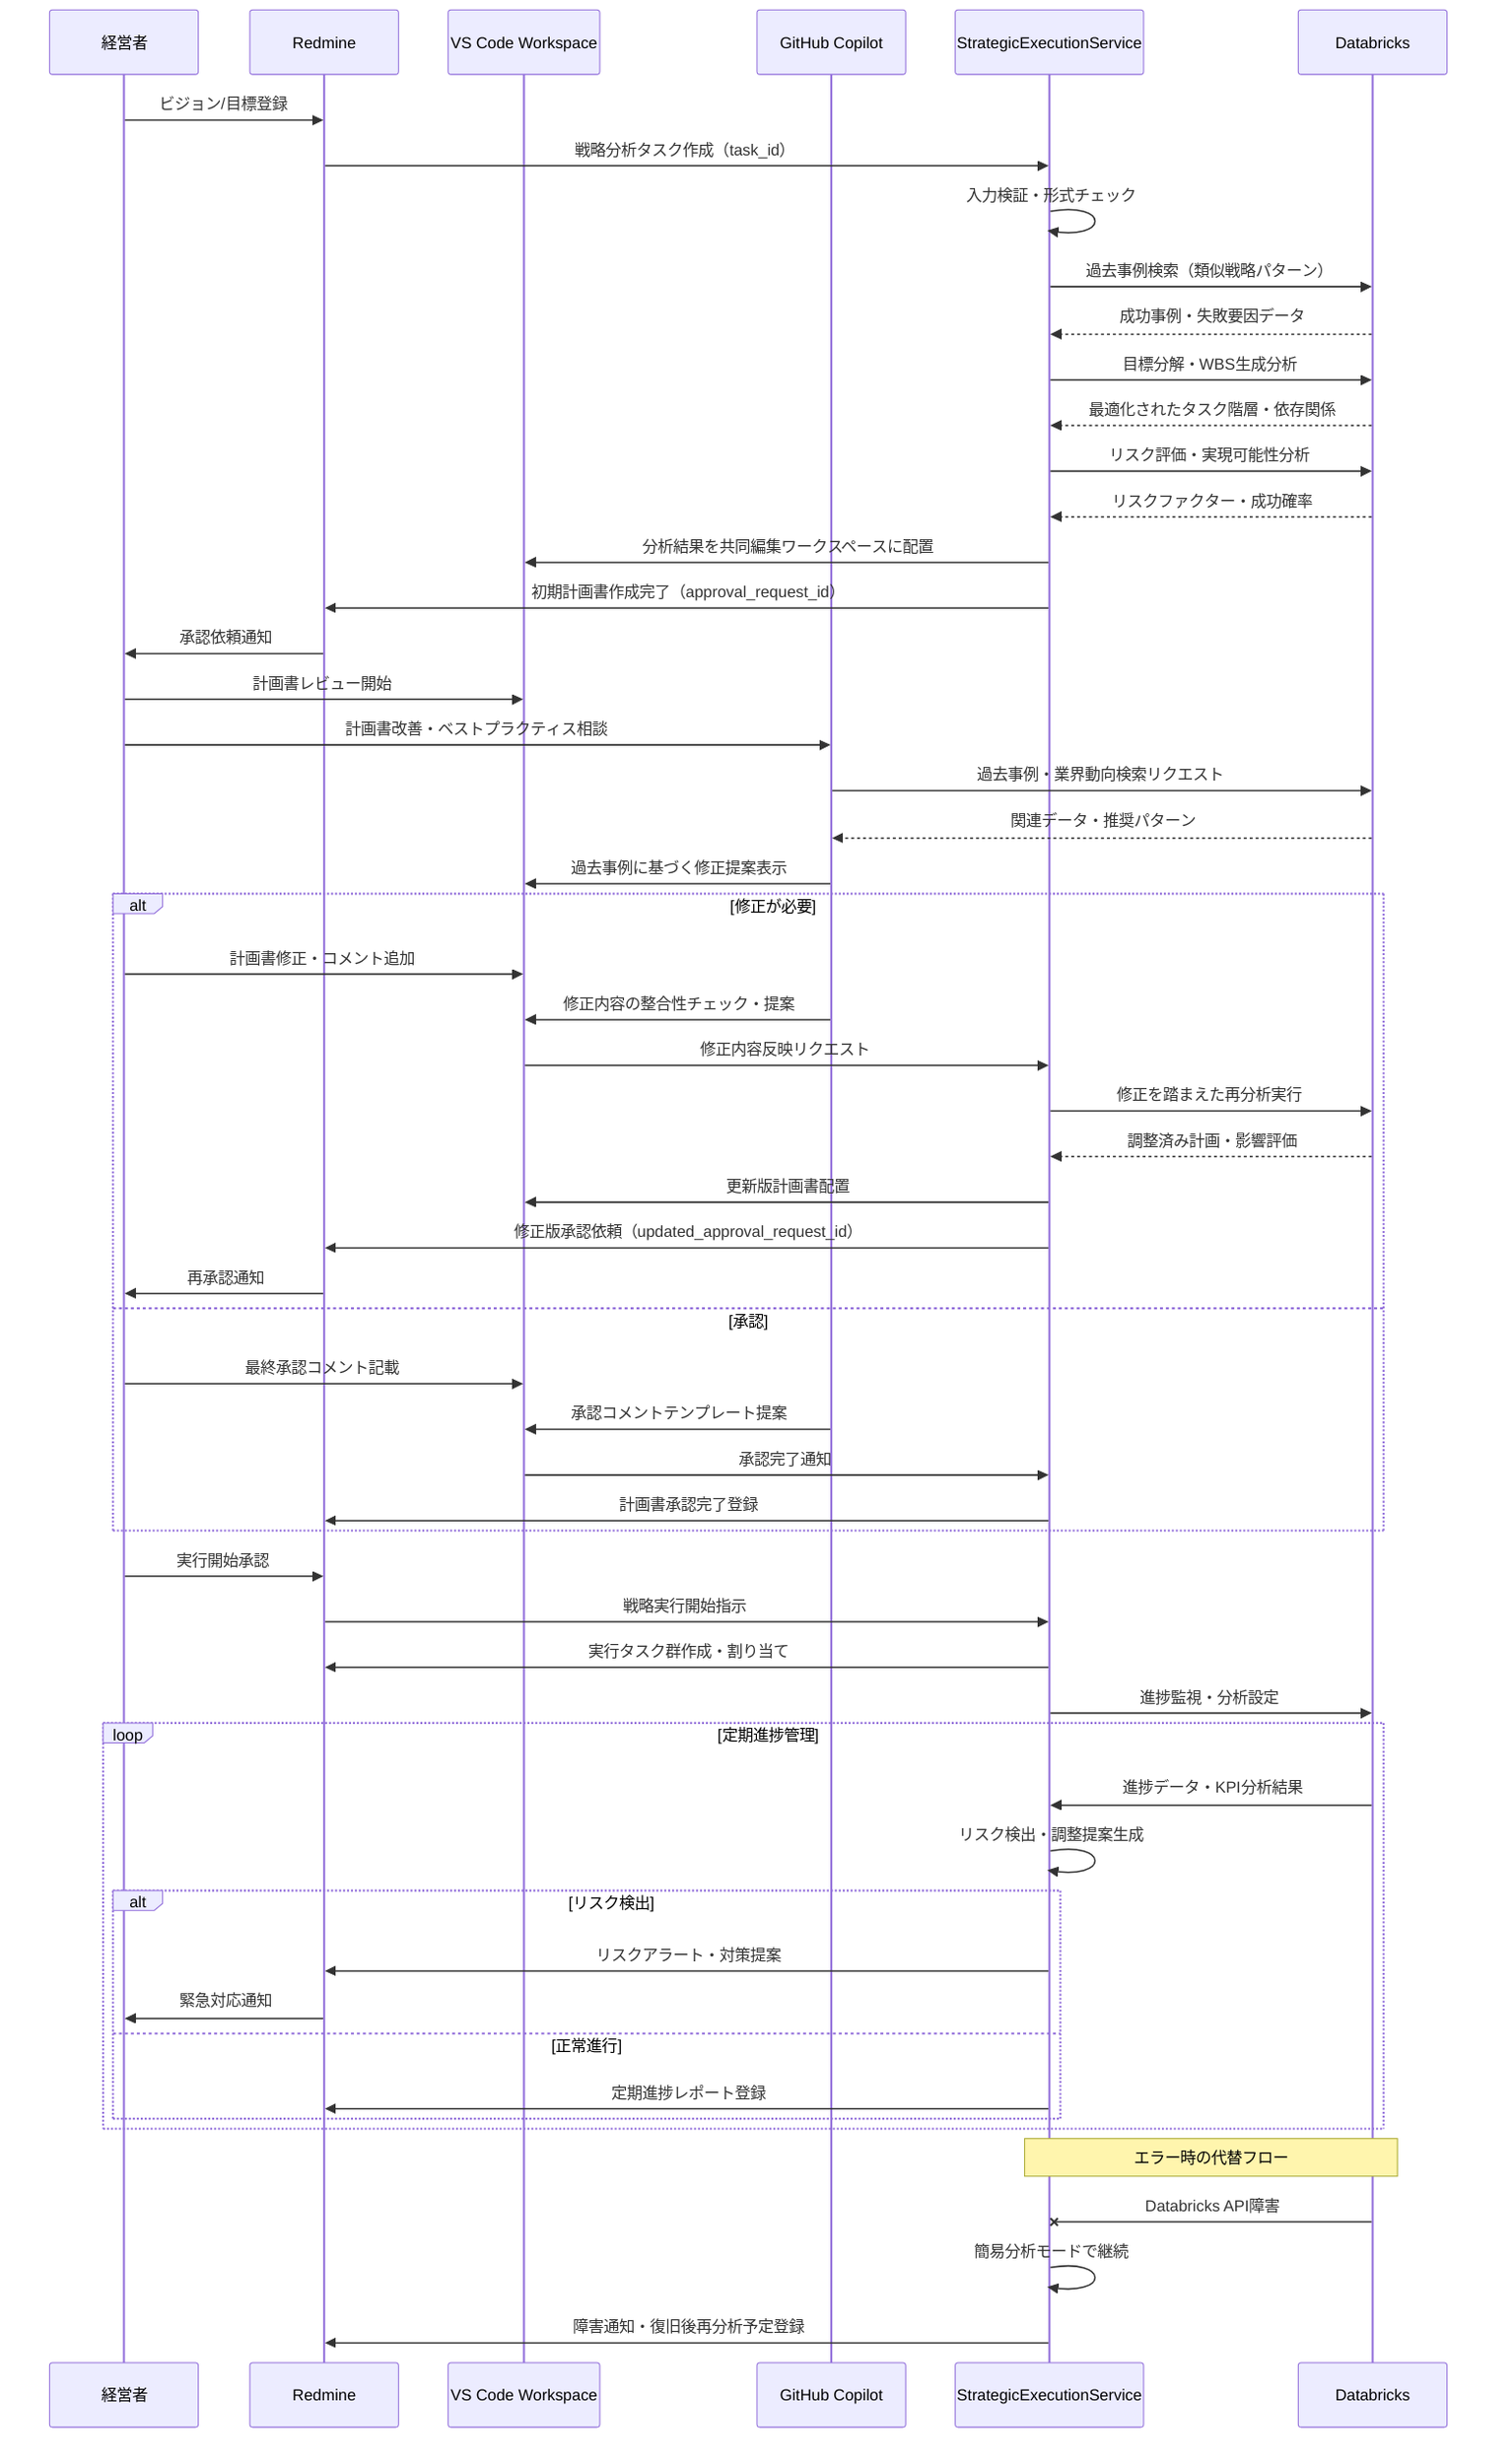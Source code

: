 %% 034230 シーケンス図（StrategicExecutionService）
%% UC-01: 戦略実行管理の詳細フロー
sequenceDiagram
    participant E as 経営者
    participant R as Redmine
    participant V as VS Code Workspace
    participant C as GitHub Copilot
    participant S as StrategicExecutionService
    participant D as Databricks
    
    %% Phase 1: ビジョン登録・初期分析
    E->>R: ビジョン/目標登録
    R->>S: 戦略分析タスク作成（task_id）
    S->>S: 入力検証・形式チェック
    S->>D: 過去事例検索（類似戦略パターン）
    D-->>S: 成功事例・失敗要因データ
    S->>D: 目標分解・WBS生成分析
    D-->>S: 最適化されたタスク階層・依存関係
    S->>D: リスク評価・実現可能性分析
    D-->>S: リスクファクター・成功確率
    S->>V: 分析結果を共同編集ワークスペースに配置
    S->>R: 初期計画書作成完了（approval_request_id）
    R->>E: 承認依頼通知
    
    %% Phase 2: 人機協調レビュー・計画調整
    E->>V: 計画書レビュー開始
    E->>C: 計画書改善・ベストプラクティス相談
    C->>D: 過去事例・業界動向検索リクエスト
    D-->>C: 関連データ・推奨パターン
    C->>V: 過去事例に基づく修正提案表示
    
    alt 修正が必要
        E->>V: 計画書修正・コメント追加
        C->>V: 修正内容の整合性チェック・提案
        V->>S: 修正内容反映リクエスト
        S->>D: 修正を踏まえた再分析実行
        D-->>S: 調整済み計画・影響評価
        S->>V: 更新版計画書配置
        S->>R: 修正版承認依頼（updated_approval_request_id）
        R->>E: 再承認通知
    else 承認
        E->>V: 最終承認コメント記載
        C->>V: 承認コメントテンプレート提案
        V->>S: 承認完了通知
        S->>R: 計画書承認完了登録
    end
    
    %% Phase 3: 承認後実行・進捗管理
    E->>R: 実行開始承認
    R->>S: 戦略実行開始指示
    S->>R: 実行タスク群作成・割り当て
    S->>D: 進捗監視・分析設定
    
    loop 定期進捗管理
        D->>S: 進捗データ・KPI分析結果
        S->>S: リスク検出・調整提案生成
        alt リスク検出
            S->>R: リスクアラート・対策提案
            R->>E: 緊急対応通知
        else 正常進行
            S->>R: 定期進捗レポート登録
        end
    end
    
    %% エラーハンドリング例
    Note over S,D: エラー時の代替フロー
    D-xS: Databricks API障害
    S->>S: 簡易分析モードで継続
    S->>R: 障害通知・復旧後再分析予定登録